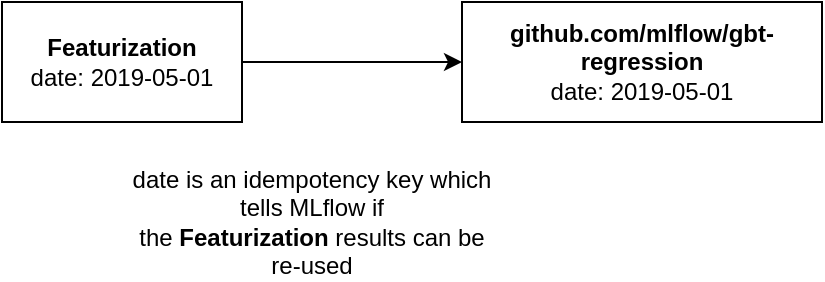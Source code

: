 <mxfile version="10.6.7" type="device"><diagram id="Rt5BSOqvTiky3JhRo96g" name="Page-1"><mxGraphModel dx="1158" dy="667" grid="1" gridSize="10" guides="1" tooltips="1" connect="1" arrows="1" fold="1" page="1" pageScale="1" pageWidth="850" pageHeight="1100" math="0" shadow="0"><root><mxCell id="0"/><mxCell id="1" parent="0"/><mxCell id="yV9qYXK0RuO8mdbPRq5g-1" value="&lt;b&gt;Featurization&lt;/b&gt;&lt;br&gt;date: 2019-05-01&lt;br&gt;" style="rounded=0;whiteSpace=wrap;html=1;" vertex="1" parent="1"><mxGeometry x="240" y="280" width="120" height="60" as="geometry"/></mxCell><mxCell id="yV9qYXK0RuO8mdbPRq5g-2" value="" style="endArrow=classic;html=1;exitX=1;exitY=0.5;exitDx=0;exitDy=0;" edge="1" parent="1" source="yV9qYXK0RuO8mdbPRq5g-1"><mxGeometry width="50" height="50" relative="1" as="geometry"><mxPoint x="240" y="410" as="sourcePoint"/><mxPoint x="470" y="310" as="targetPoint"/></mxGeometry></mxCell><mxCell id="yV9qYXK0RuO8mdbPRq5g-3" value="&lt;b&gt;github.com/mlflow/gbt-regression&lt;/b&gt;&lt;br&gt;date: 2019-05-01&lt;br&gt;" style="rounded=0;whiteSpace=wrap;html=1;" vertex="1" parent="1"><mxGeometry x="470" y="280" width="180" height="60" as="geometry"/></mxCell><mxCell id="yV9qYXK0RuO8mdbPRq5g-6" value="date is an idempotency key which tells MLflow if the&amp;nbsp;&lt;b&gt;Featurization&lt;/b&gt;&amp;nbsp;results can be re-used" style="text;html=1;strokeColor=none;fillColor=none;align=center;verticalAlign=middle;whiteSpace=wrap;rounded=0;" vertex="1" parent="1"><mxGeometry x="300" y="375" width="190" height="30" as="geometry"/></mxCell></root></mxGraphModel></diagram></mxfile>